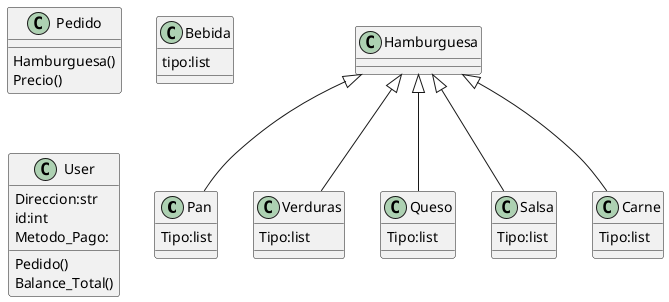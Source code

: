 @startuml TiendaHamburgesas

class Pan{
Tipo:list
}
class Verduras{
Tipo:list
}
class Queso{
Tipo:list
}
class Salsa{
Tipo:list
}

class Pedido{
Hamburguesa()
Precio()
}

class Carne{
Tipo:list
}

class Bebida{
tipo:list
}

class User{
Direccion:str
id:int
Metodo_Pago:
Pedido()
Balance_Total()
}

Hamburguesa <|-- Carne
Hamburguesa <|-- Queso
Hamburguesa <|-- Verduras
Hamburguesa <|-- Pan
Hamburguesa <|-- Salsa
@enduml 
